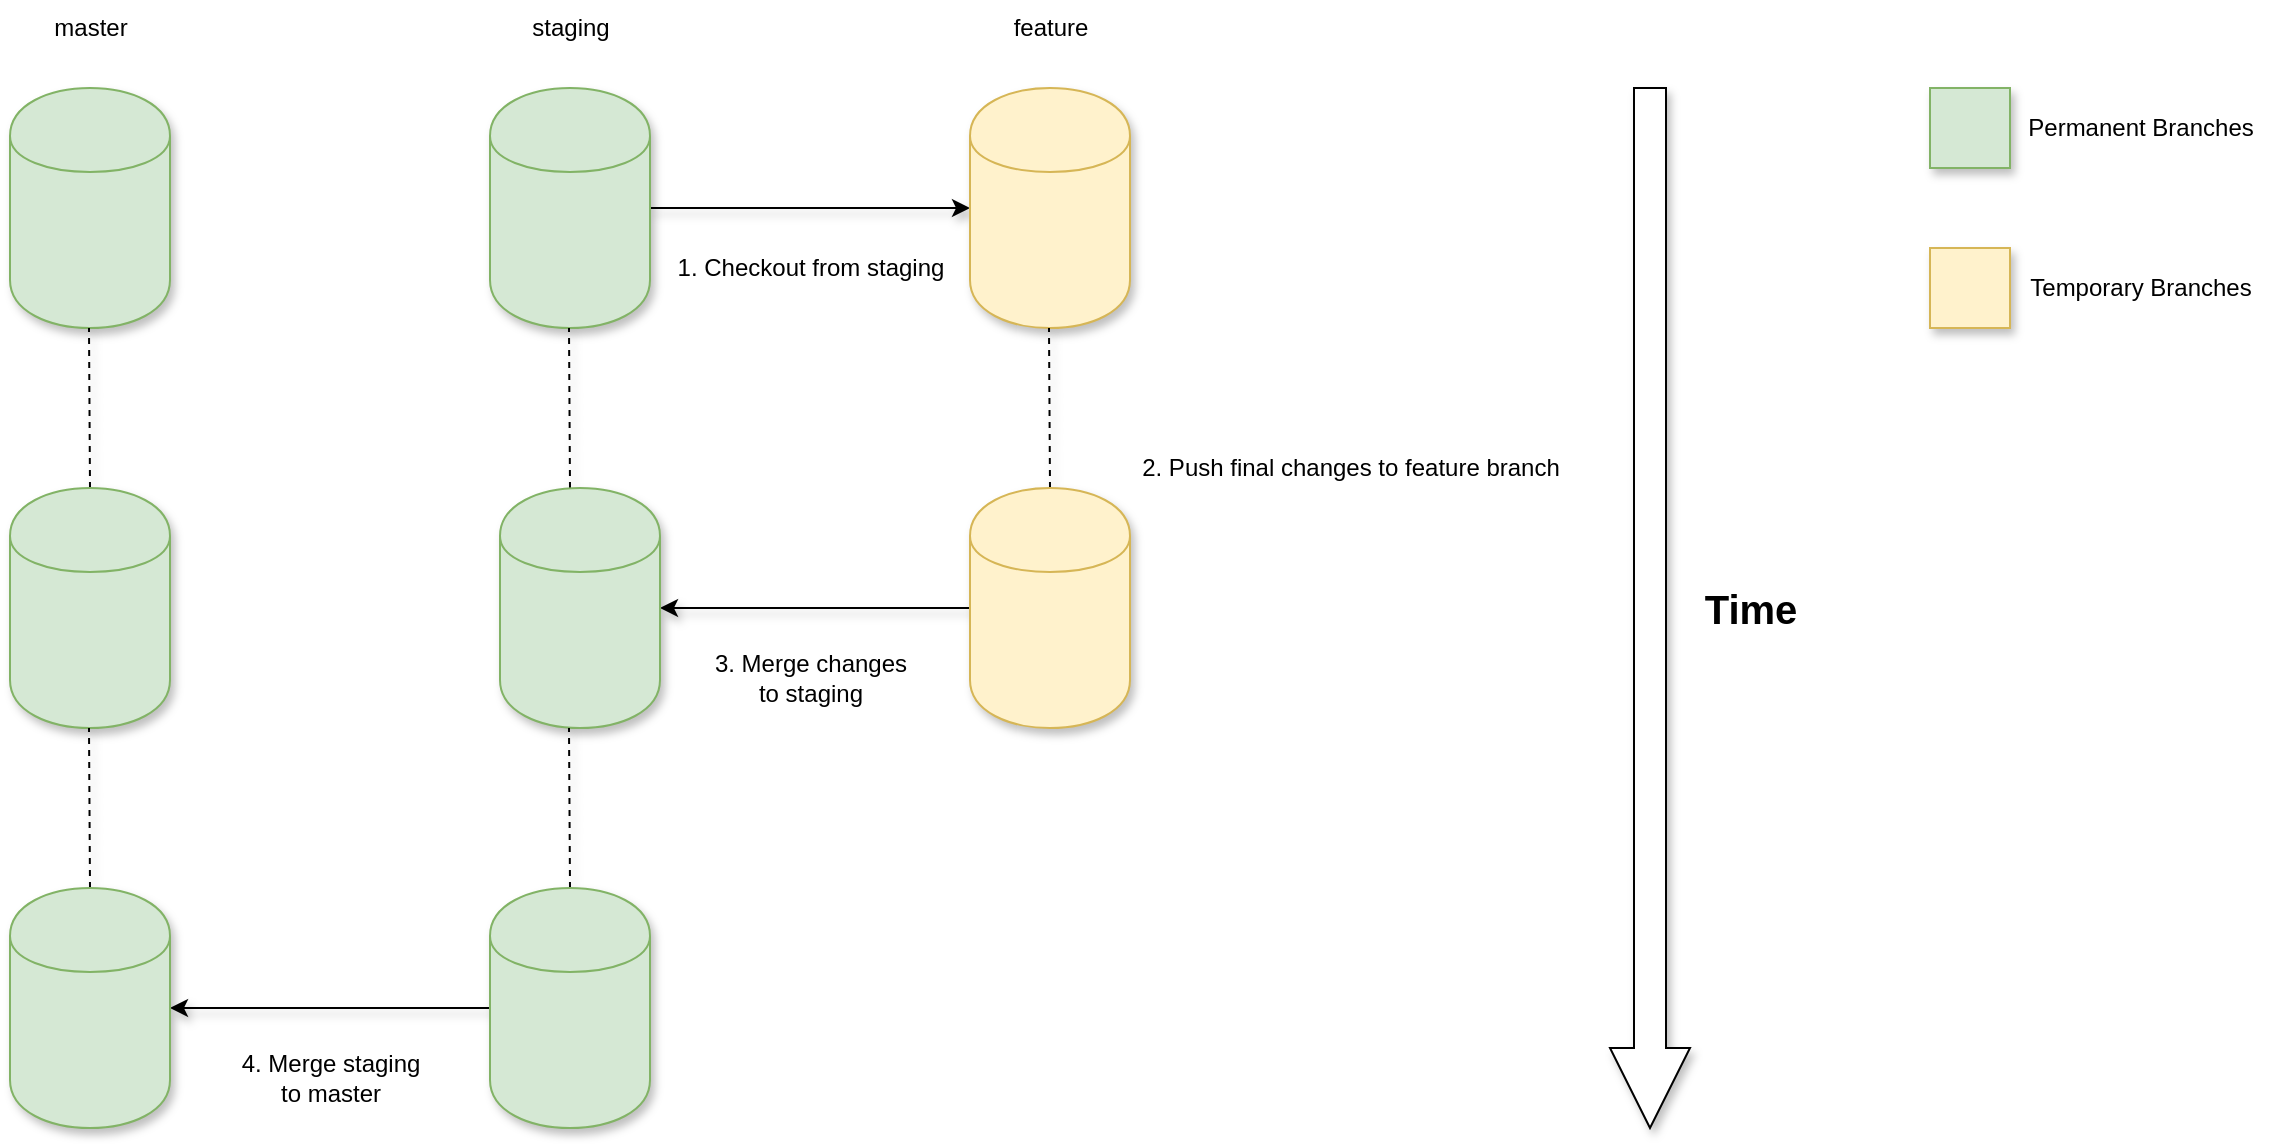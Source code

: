 <mxfile version="12.9.13" type="device" pages="2"><diagram id="Lu1Cz0zVToxxlAJFSOf0" name="Code Flow"><mxGraphModel dx="1822" dy="825" grid="1" gridSize="10" guides="1" tooltips="1" connect="1" arrows="1" fold="1" page="0" pageScale="1" pageWidth="827" pageHeight="1169" math="0" shadow="0"><root><mxCell id="0"/><mxCell id="1" parent="0"/><mxCell id="FJojS0Q1TOm8KQaDNLiS-2" value="" style="shape=cylinder;whiteSpace=wrap;html=1;boundedLbl=1;backgroundOutline=1;fillColor=#d5e8d4;strokeColor=#82b366;shadow=1;" vertex="1" parent="1"><mxGeometry x="-120" y="160" width="80" height="120" as="geometry"/></mxCell><mxCell id="FJojS0Q1TOm8KQaDNLiS-6" value="" style="edgeStyle=orthogonalEdgeStyle;rounded=0;orthogonalLoop=1;jettySize=auto;html=1;shadow=1;" edge="1" parent="1" source="FJojS0Q1TOm8KQaDNLiS-3" target="FJojS0Q1TOm8KQaDNLiS-5"><mxGeometry relative="1" as="geometry"/></mxCell><mxCell id="FJojS0Q1TOm8KQaDNLiS-3" value="" style="shape=cylinder;whiteSpace=wrap;html=1;boundedLbl=1;backgroundOutline=1;fillColor=#d5e8d4;strokeColor=#82b366;shadow=1;" vertex="1" parent="1"><mxGeometry x="120" y="160" width="80" height="120" as="geometry"/></mxCell><mxCell id="FJojS0Q1TOm8KQaDNLiS-5" value="" style="shape=cylinder;whiteSpace=wrap;html=1;boundedLbl=1;backgroundOutline=1;fillColor=#fff2cc;strokeColor=#d6b656;shadow=1;" vertex="1" parent="1"><mxGeometry x="360" y="160" width="80" height="120" as="geometry"/></mxCell><mxCell id="FJojS0Q1TOm8KQaDNLiS-7" value="1. Checkout from staging" style="text;html=1;resizable=0;autosize=1;align=center;verticalAlign=middle;points=[];fillColor=none;strokeColor=none;rounded=0;shadow=1;" vertex="1" parent="1"><mxGeometry x="205" y="240" width="150" height="20" as="geometry"/></mxCell><mxCell id="FJojS0Q1TOm8KQaDNLiS-9" value="" style="endArrow=none;dashed=1;html=1;shadow=1;" edge="1" parent="1"><mxGeometry width="50" height="50" relative="1" as="geometry"><mxPoint x="-80" y="360" as="sourcePoint"/><mxPoint x="-80.5" y="280" as="targetPoint"/></mxGeometry></mxCell><mxCell id="FJojS0Q1TOm8KQaDNLiS-10" value="" style="endArrow=none;dashed=1;html=1;shadow=1;" edge="1" parent="1"><mxGeometry width="50" height="50" relative="1" as="geometry"><mxPoint x="160" y="360" as="sourcePoint"/><mxPoint x="159.5" y="280" as="targetPoint"/></mxGeometry></mxCell><mxCell id="FJojS0Q1TOm8KQaDNLiS-11" value="" style="endArrow=none;dashed=1;html=1;shadow=1;" edge="1" parent="1"><mxGeometry width="50" height="50" relative="1" as="geometry"><mxPoint x="400" y="360" as="sourcePoint"/><mxPoint x="399.5" y="280" as="targetPoint"/></mxGeometry></mxCell><mxCell id="FJojS0Q1TOm8KQaDNLiS-12" value="master" style="text;html=1;resizable=0;autosize=1;align=center;verticalAlign=middle;points=[];fillColor=none;strokeColor=none;rounded=0;shadow=1;" vertex="1" parent="1"><mxGeometry x="-105" y="120" width="50" height="20" as="geometry"/></mxCell><mxCell id="FJojS0Q1TOm8KQaDNLiS-13" value="staging" style="text;html=1;resizable=0;autosize=1;align=center;verticalAlign=middle;points=[];fillColor=none;strokeColor=none;rounded=0;shadow=1;" vertex="1" parent="1"><mxGeometry x="135" y="120" width="50" height="20" as="geometry"/></mxCell><mxCell id="FJojS0Q1TOm8KQaDNLiS-14" value="feature" style="text;html=1;resizable=0;autosize=1;align=center;verticalAlign=middle;points=[];fillColor=none;strokeColor=none;rounded=0;shadow=1;" vertex="1" parent="1"><mxGeometry x="375" y="120" width="50" height="20" as="geometry"/></mxCell><mxCell id="FJojS0Q1TOm8KQaDNLiS-15" value="2. Push final changes to feature branch" style="text;html=1;resizable=0;autosize=1;align=center;verticalAlign=middle;points=[];fillColor=none;strokeColor=none;rounded=0;shadow=1;" vertex="1" parent="1"><mxGeometry x="440" y="340" width="220" height="20" as="geometry"/></mxCell><mxCell id="FJojS0Q1TOm8KQaDNLiS-20" value="" style="edgeStyle=orthogonalEdgeStyle;rounded=0;orthogonalLoop=1;jettySize=auto;html=1;entryX=1;entryY=0.5;entryDx=0;entryDy=0;shadow=1;" edge="1" parent="1" source="FJojS0Q1TOm8KQaDNLiS-16" target="FJojS0Q1TOm8KQaDNLiS-17"><mxGeometry relative="1" as="geometry"><mxPoint x="280" y="420" as="targetPoint"/></mxGeometry></mxCell><mxCell id="FJojS0Q1TOm8KQaDNLiS-16" value="" style="shape=cylinder;whiteSpace=wrap;html=1;boundedLbl=1;backgroundOutline=1;fillColor=#fff2cc;strokeColor=#d6b656;shadow=1;" vertex="1" parent="1"><mxGeometry x="360" y="360" width="80" height="120" as="geometry"/></mxCell><mxCell id="FJojS0Q1TOm8KQaDNLiS-17" value="" style="shape=cylinder;whiteSpace=wrap;html=1;boundedLbl=1;backgroundOutline=1;fillColor=#d5e8d4;strokeColor=#82b366;shadow=1;" vertex="1" parent="1"><mxGeometry x="125" y="360" width="80" height="120" as="geometry"/></mxCell><mxCell id="FJojS0Q1TOm8KQaDNLiS-18" value="" style="shape=cylinder;whiteSpace=wrap;html=1;boundedLbl=1;backgroundOutline=1;fillColor=#d5e8d4;strokeColor=#82b366;shadow=1;" vertex="1" parent="1"><mxGeometry x="-120" y="360" width="80" height="120" as="geometry"/></mxCell><mxCell id="FJojS0Q1TOm8KQaDNLiS-21" value="3. Merge changes&lt;br&gt;to staging" style="text;html=1;resizable=0;autosize=1;align=center;verticalAlign=middle;points=[];fillColor=none;strokeColor=none;rounded=0;shadow=1;" vertex="1" parent="1"><mxGeometry x="225" y="440" width="110" height="30" as="geometry"/></mxCell><mxCell id="FJojS0Q1TOm8KQaDNLiS-22" value="" style="endArrow=none;dashed=1;html=1;shadow=1;" edge="1" parent="1"><mxGeometry width="50" height="50" relative="1" as="geometry"><mxPoint x="-80" y="560" as="sourcePoint"/><mxPoint x="-80.5" y="480" as="targetPoint"/></mxGeometry></mxCell><mxCell id="FJojS0Q1TOm8KQaDNLiS-23" value="" style="endArrow=none;dashed=1;html=1;shadow=1;" edge="1" parent="1"><mxGeometry width="50" height="50" relative="1" as="geometry"><mxPoint x="160" y="560" as="sourcePoint"/><mxPoint x="159.5" y="480" as="targetPoint"/></mxGeometry></mxCell><mxCell id="FJojS0Q1TOm8KQaDNLiS-28" value="" style="edgeStyle=orthogonalEdgeStyle;rounded=0;orthogonalLoop=1;jettySize=auto;html=1;entryX=1;entryY=0.5;entryDx=0;entryDy=0;shadow=1;" edge="1" parent="1" source="FJojS0Q1TOm8KQaDNLiS-25" target="FJojS0Q1TOm8KQaDNLiS-26"><mxGeometry relative="1" as="geometry"><mxPoint x="40" y="620" as="targetPoint"/></mxGeometry></mxCell><mxCell id="FJojS0Q1TOm8KQaDNLiS-25" value="" style="shape=cylinder;whiteSpace=wrap;html=1;boundedLbl=1;backgroundOutline=1;fillColor=#d5e8d4;strokeColor=#82b366;shadow=1;" vertex="1" parent="1"><mxGeometry x="120" y="560" width="80" height="120" as="geometry"/></mxCell><mxCell id="FJojS0Q1TOm8KQaDNLiS-26" value="" style="shape=cylinder;whiteSpace=wrap;html=1;boundedLbl=1;backgroundOutline=1;fillColor=#d5e8d4;strokeColor=#82b366;shadow=1;" vertex="1" parent="1"><mxGeometry x="-120" y="560" width="80" height="120" as="geometry"/></mxCell><mxCell id="FJojS0Q1TOm8KQaDNLiS-29" value="4. Merge staging&lt;br&gt;to master" style="text;html=1;resizable=0;autosize=1;align=center;verticalAlign=middle;points=[];fillColor=none;strokeColor=none;rounded=0;shadow=1;" vertex="1" parent="1"><mxGeometry x="-10" y="640" width="100" height="30" as="geometry"/></mxCell><mxCell id="FJojS0Q1TOm8KQaDNLiS-30" value="" style="html=1;shadow=1;dashed=0;align=center;verticalAlign=middle;shape=mxgraph.arrows2.arrow;dy=0.6;dx=40;direction=south;notch=0;" vertex="1" parent="1"><mxGeometry x="680" y="160" width="40" height="520" as="geometry"/></mxCell><mxCell id="FJojS0Q1TOm8KQaDNLiS-31" value="&lt;b&gt;&lt;font style=&quot;font-size: 20px&quot;&gt;Time&lt;/font&gt;&lt;/b&gt;" style="text;html=1;resizable=0;autosize=1;align=center;verticalAlign=middle;points=[];fillColor=none;strokeColor=none;rounded=0;shadow=1;" vertex="1" parent="1"><mxGeometry x="720" y="410" width="60" height="20" as="geometry"/></mxCell><mxCell id="FJojS0Q1TOm8KQaDNLiS-32" value="" style="whiteSpace=wrap;html=1;aspect=fixed;fillColor=#d5e8d4;strokeColor=#82b366;shadow=1;" vertex="1" parent="1"><mxGeometry x="840" y="160" width="40" height="40" as="geometry"/></mxCell><mxCell id="FJojS0Q1TOm8KQaDNLiS-33" value="Permanent Branches" style="text;html=1;resizable=0;autosize=1;align=center;verticalAlign=middle;points=[];fillColor=none;strokeColor=none;rounded=0;shadow=1;" vertex="1" parent="1"><mxGeometry x="880" y="170" width="130" height="20" as="geometry"/></mxCell><mxCell id="FJojS0Q1TOm8KQaDNLiS-34" value="" style="whiteSpace=wrap;html=1;aspect=fixed;fillColor=#fff2cc;strokeColor=#d6b656;shadow=1;" vertex="1" parent="1"><mxGeometry x="840" y="240" width="40" height="40" as="geometry"/></mxCell><mxCell id="FJojS0Q1TOm8KQaDNLiS-35" value="Temporary Branches" style="text;html=1;align=center;verticalAlign=middle;resizable=0;points=[];autosize=1;shadow=1;" vertex="1" parent="1"><mxGeometry x="880" y="250" width="130" height="20" as="geometry"/></mxCell></root></mxGraphModel></diagram><diagram id="2zs81Td4qsBFcBIuXe73" name="Deployment Flow"><mxGraphModel dx="1822" dy="825" grid="1" gridSize="10" guides="1" tooltips="1" connect="1" arrows="1" fold="1" page="0" pageScale="1" pageWidth="827" pageHeight="1169" math="0" shadow="1"><root><mxCell id="BR_b6qBliXtK-o5xR_1P-0"/><mxCell id="BR_b6qBliXtK-o5xR_1P-1" parent="BR_b6qBliXtK-o5xR_1P-0"/><mxCell id="BR_b6qBliXtK-o5xR_1P-14" value="" style="edgeStyle=orthogonalEdgeStyle;rounded=0;orthogonalLoop=1;jettySize=auto;html=1;exitX=0.92;exitY=0.5;exitDx=0;exitDy=0;exitPerimeter=0;" edge="1" parent="BR_b6qBliXtK-o5xR_1P-1" source="BR_b6qBliXtK-o5xR_1P-2"><mxGeometry relative="1" as="geometry"><mxPoint x="270" y="360" as="targetPoint"/></mxGeometry></mxCell><mxCell id="BR_b6qBliXtK-o5xR_1P-2" value="" style="verticalLabelPosition=bottom;html=1;verticalAlign=top;align=center;strokeColor=none;fillColor=#00BEF2;shape=mxgraph.azure.laptop;pointerEvents=1;" vertex="1" parent="BR_b6qBliXtK-o5xR_1P-1"><mxGeometry x="-120" y="280" width="260" height="160" as="geometry"/></mxCell><mxCell id="BR_b6qBliXtK-o5xR_1P-3" value="1. Local system testing" style="text;html=1;resizable=0;autosize=1;align=center;verticalAlign=middle;points=[];fillColor=none;strokeColor=none;rounded=0;" vertex="1" parent="BR_b6qBliXtK-o5xR_1P-1"><mxGeometry x="-70" y="470" width="140" height="20" as="geometry"/></mxCell><mxCell id="BR_b6qBliXtK-o5xR_1P-7" value="" style="outlineConnect=0;dashed=0;verticalLabelPosition=bottom;verticalAlign=top;align=center;html=1;shape=mxgraph.aws3.traditional_server;fillColor=#7D7C7C;gradientColor=none;" vertex="1" parent="BR_b6qBliXtK-o5xR_1P-1"><mxGeometry x="280" y="200" width="240" height="370" as="geometry"/></mxCell><mxCell id="BR_b6qBliXtK-o5xR_1P-8" value="2. Testing on staging env" style="text;html=1;resizable=0;autosize=1;align=center;verticalAlign=middle;points=[];fillColor=none;strokeColor=none;rounded=0;" vertex="1" parent="BR_b6qBliXtK-o5xR_1P-1"><mxGeometry x="325" y="590" width="150" height="20" as="geometry"/></mxCell><mxCell id="BR_b6qBliXtK-o5xR_1P-11" value="" style="outlineConnect=0;fontColor=#232F3E;gradientColor=none;fillColor=#232F3E;strokeColor=none;dashed=0;verticalLabelPosition=bottom;verticalAlign=top;align=center;html=1;fontSize=12;fontStyle=0;pointerEvents=1;shape=mxgraph.aws4.traditional_server;" vertex="1" parent="BR_b6qBliXtK-o5xR_1P-1"><mxGeometry x="720" y="200" width="240" height="370" as="geometry"/></mxCell><mxCell id="BR_b6qBliXtK-o5xR_1P-12" value="3. Push to Prod" style="text;html=1;align=center;verticalAlign=middle;resizable=0;points=[];autosize=1;" vertex="1" parent="BR_b6qBliXtK-o5xR_1P-1"><mxGeometry x="790" y="590" width="100" height="20" as="geometry"/></mxCell><mxCell id="BR_b6qBliXtK-o5xR_1P-15" value="" style="edgeStyle=orthogonalEdgeStyle;rounded=0;orthogonalLoop=1;jettySize=auto;html=1;exitX=1;exitY=0.5;exitDx=0;exitDy=0;exitPerimeter=0;" edge="1" parent="BR_b6qBliXtK-o5xR_1P-1" source="BR_b6qBliXtK-o5xR_1P-7" target="BR_b6qBliXtK-o5xR_1P-11"><mxGeometry relative="1" as="geometry"><mxPoint x="530" y="385" as="sourcePoint"/><mxPoint x="650" y="359.5" as="targetPoint"/></mxGeometry></mxCell></root></mxGraphModel></diagram></mxfile>